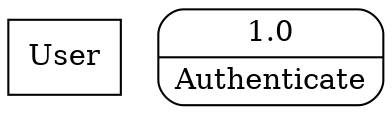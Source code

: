 digraph dfd2{ 
node[shape=record]
200 [label="User" shape=box];
201 [label="{<f0> 1.0|<f1> Authenticate }" shape=Mrecord];
}